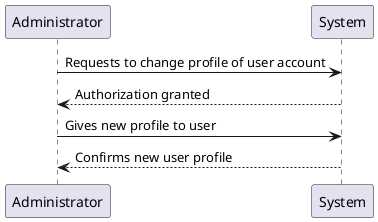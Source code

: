 @startuml
'https://plantuml.com/sequence-diagram


Administrator -> System: Requests to change profile of user account
Administrator <-- System: Authorization granted
Administrator -> System: Gives new profile to user
Administrator <-- System: Confirms new user profile
@enduml